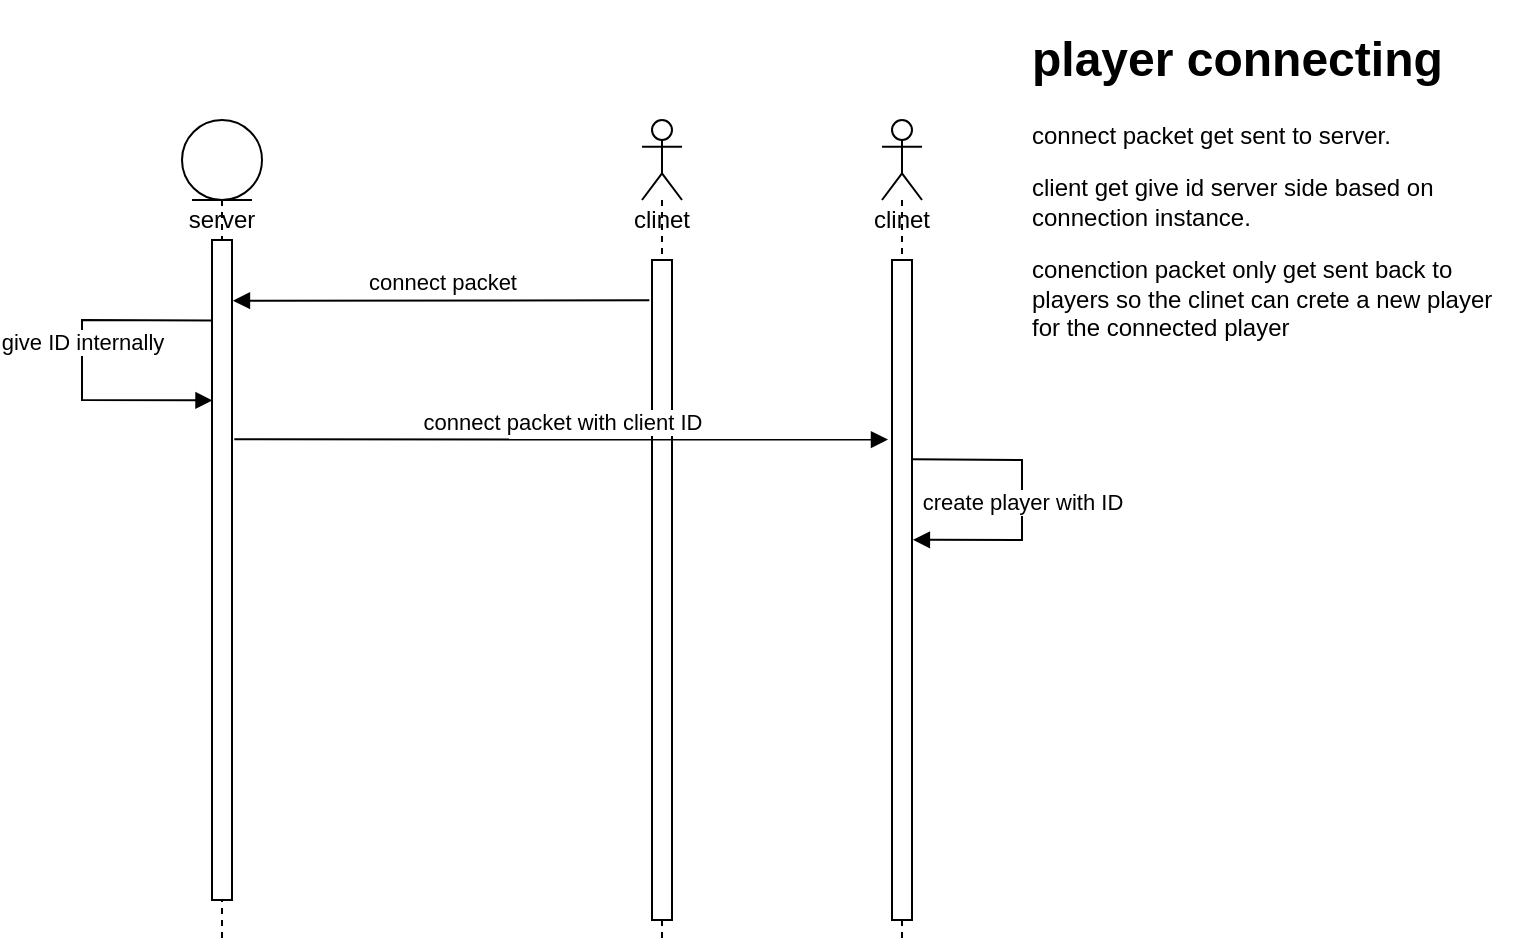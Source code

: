 <mxfile version="20.3.0" type="device"><diagram id="JICfsj6p_2pM81pCbgYt" name="Page-1"><mxGraphModel dx="981" dy="597" grid="1" gridSize="10" guides="1" tooltips="1" connect="1" arrows="1" fold="1" page="1" pageScale="1" pageWidth="827" pageHeight="1169" math="0" shadow="0"><root><mxCell id="0"/><mxCell id="1" parent="0"/><mxCell id="RbrfBvS5y_rumZlW60iS-1" value="clinet" style="shape=umlLifeline;participant=umlActor;perimeter=lifelinePerimeter;whiteSpace=wrap;html=1;container=1;collapsible=0;recursiveResize=0;verticalAlign=top;spacingTop=36;outlineConnect=0;" parent="1" vertex="1"><mxGeometry x="340" y="60" width="20" height="410" as="geometry"/></mxCell><mxCell id="RbrfBvS5y_rumZlW60iS-3" value="" style="html=1;points=[];perimeter=orthogonalPerimeter;" parent="RbrfBvS5y_rumZlW60iS-1" vertex="1"><mxGeometry x="5" y="70" width="10" height="330" as="geometry"/></mxCell><mxCell id="RbrfBvS5y_rumZlW60iS-2" value="server&lt;br&gt;" style="shape=umlLifeline;participant=umlEntity;perimeter=lifelinePerimeter;whiteSpace=wrap;html=1;container=1;collapsible=0;recursiveResize=0;verticalAlign=top;spacingTop=36;outlineConnect=0;" parent="1" vertex="1"><mxGeometry x="110" y="60" width="40" height="410" as="geometry"/></mxCell><mxCell id="RbrfBvS5y_rumZlW60iS-4" value="" style="html=1;points=[];perimeter=orthogonalPerimeter;" parent="RbrfBvS5y_rumZlW60iS-2" vertex="1"><mxGeometry x="15" y="60" width="10" height="330" as="geometry"/></mxCell><mxCell id="RbrfBvS5y_rumZlW60iS-10" value="give ID internally" style="html=1;verticalAlign=bottom;endArrow=block;rounded=0;exitX=-0.042;exitY=0.122;exitDx=0;exitDy=0;exitPerimeter=0;entryX=0.025;entryY=0.243;entryDx=0;entryDy=0;entryPerimeter=0;" parent="RbrfBvS5y_rumZlW60iS-2" source="RbrfBvS5y_rumZlW60iS-4" target="RbrfBvS5y_rumZlW60iS-4" edge="1"><mxGeometry x="-0.004" width="80" relative="1" as="geometry"><mxPoint x="-10" y="100" as="sourcePoint"/><mxPoint x="-10" y="140" as="targetPoint"/><Array as="points"><mxPoint x="-50" y="100"/><mxPoint x="-50" y="140"/></Array><mxPoint as="offset"/></mxGeometry></mxCell><mxCell id="RbrfBvS5y_rumZlW60iS-5" value="connect packet" style="html=1;verticalAlign=bottom;endArrow=block;rounded=0;exitX=-0.133;exitY=0.061;exitDx=0;exitDy=0;exitPerimeter=0;entryX=1.047;entryY=0.092;entryDx=0;entryDy=0;entryPerimeter=0;" parent="1" source="RbrfBvS5y_rumZlW60iS-3" target="RbrfBvS5y_rumZlW60iS-4" edge="1"><mxGeometry width="80" relative="1" as="geometry"><mxPoint x="250" y="280" as="sourcePoint"/><mxPoint x="140" y="150" as="targetPoint"/></mxGeometry></mxCell><mxCell id="RbrfBvS5y_rumZlW60iS-7" value="clinet" style="shape=umlLifeline;participant=umlActor;perimeter=lifelinePerimeter;whiteSpace=wrap;html=1;container=1;collapsible=0;recursiveResize=0;verticalAlign=top;spacingTop=36;outlineConnect=0;" parent="1" vertex="1"><mxGeometry x="460" y="60" width="20" height="410" as="geometry"/></mxCell><mxCell id="RbrfBvS5y_rumZlW60iS-8" value="" style="html=1;points=[];perimeter=orthogonalPerimeter;" parent="RbrfBvS5y_rumZlW60iS-7" vertex="1"><mxGeometry x="5" y="70" width="10" height="330" as="geometry"/></mxCell><mxCell id="RbrfBvS5y_rumZlW60iS-11" value="create player with ID" style="html=1;verticalAlign=bottom;endArrow=block;rounded=0;exitX=1.031;exitY=0.302;exitDx=0;exitDy=0;exitPerimeter=0;entryX=1.044;entryY=0.424;entryDx=0;entryDy=0;entryPerimeter=0;" parent="RbrfBvS5y_rumZlW60iS-7" source="RbrfBvS5y_rumZlW60iS-8" target="RbrfBvS5y_rumZlW60iS-8" edge="1"><mxGeometry x="0.135" width="80" relative="1" as="geometry"><mxPoint x="40" y="180" as="sourcePoint"/><mxPoint x="30" y="210" as="targetPoint"/><Array as="points"><mxPoint x="70" y="170"/><mxPoint x="70" y="210"/></Array><mxPoint as="offset"/></mxGeometry></mxCell><mxCell id="RbrfBvS5y_rumZlW60iS-9" value="connect packet with client ID" style="html=1;verticalAlign=bottom;endArrow=block;rounded=0;exitX=1.114;exitY=0.302;exitDx=0;exitDy=0;exitPerimeter=0;entryX=-0.2;entryY=0.272;entryDx=0;entryDy=0;entryPerimeter=0;" parent="1" source="RbrfBvS5y_rumZlW60iS-4" target="RbrfBvS5y_rumZlW60iS-8" edge="1"><mxGeometry width="80" relative="1" as="geometry"><mxPoint x="353.67" y="160.13" as="sourcePoint"/><mxPoint x="170" y="300" as="targetPoint"/></mxGeometry></mxCell><mxCell id="RbrfBvS5y_rumZlW60iS-12" value="&lt;h1&gt;player connecting&lt;/h1&gt;&lt;p&gt;connect packet get sent to server.&lt;/p&gt;&lt;p&gt;client get give id server side based on connection instance.&lt;/p&gt;&lt;p&gt;conenction packet only get sent back to players so the clinet can crete a new player for the connected player&lt;/p&gt;" style="text;html=1;strokeColor=none;fillColor=none;spacing=5;spacingTop=-20;whiteSpace=wrap;overflow=hidden;rounded=0;" parent="1" vertex="1"><mxGeometry x="530" y="10" width="250" height="180" as="geometry"/></mxCell></root></mxGraphModel></diagram></mxfile>